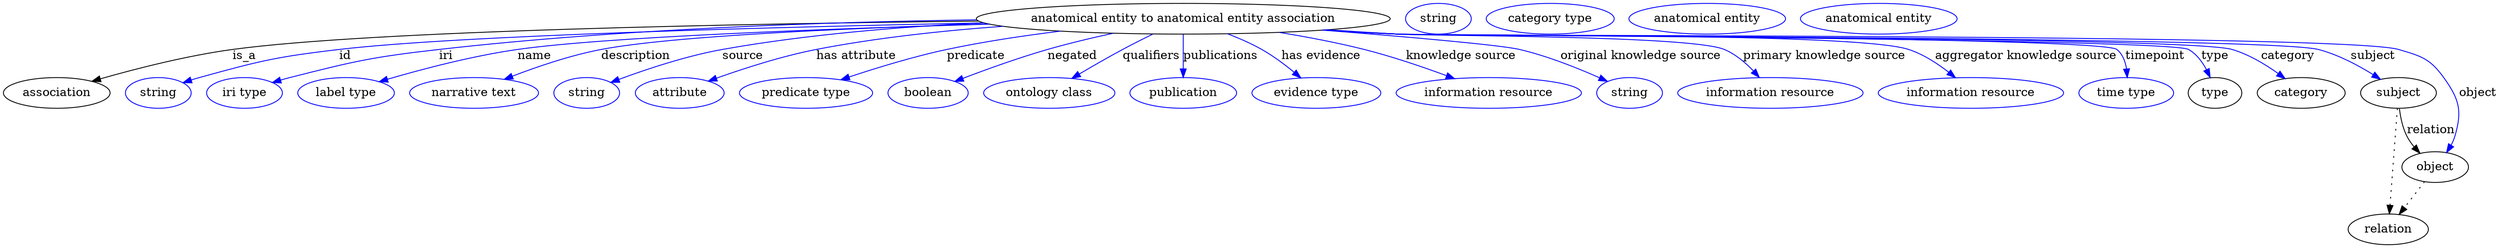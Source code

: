 digraph {
	graph [bb="0,0,2919.4,283"];
	node [label="\N"];
	"anatomical entity to anatomical entity association"	[height=0.5,
		label="anatomical entity to anatomical entity association",
		pos="1380.4,265",
		width=6.7341];
	association	[height=0.5,
		pos="62.394,178",
		width=1.7332];
	"anatomical entity to anatomical entity association" -> association	[label=is_a,
		lp="282.39,221.5",
		pos="e,103.34,191.6 1140.6,262.24 865.18,259.2 430.55,250.99 268.39,229 214.66,221.71 154.53,206.25 113.18,194.44"];
	id	[color=blue,
		height=0.5,
		label=string,
		pos="181.39,178",
		width=1.0652];
	"anatomical entity to anatomical entity association" -> id	[color=blue,
		label=id,
		lp="400.39,221.5",
		pos="e,210.37,190.01 1147.1,260.11 902.17,255.25 533.67,245.49 393.39,229 319.55,220.32 301.06,215.79 229.39,196 226.28,195.14 223.08,\
194.18 219.89,193.17",
		style=solid];
	iri	[color=blue,
		height=0.5,
		label="iri type",
		pos="282.39,178",
		width=1.2277];
	"anatomical entity to anatomical entity association" -> iri	[color=blue,
		label=iri,
		lp="518.39,221.5",
		pos="e,315.01,190.16 1138.2,263.72 963.29,261.22 721.61,253.03 510.39,229 431.75,220.05 412.11,215.46 335.39,196 331.97,195.13 328.43,\
194.16 324.9,193.14",
		style=solid];
	name	[color=blue,
		height=0.5,
		label="label type",
		pos="401.39,178",
		width=1.5707];
	"anatomical entity to anatomical entity association" -> name	[color=blue,
		label=name,
		lp="622.39,221.5",
		pos="e,440.21,191.15 1153.2,258.67 962.26,253.29 704.7,243.66 602.39,229 549.56,221.43 490.43,205.83 450.06,194.06",
		style=solid];
	description	[color=blue,
		height=0.5,
		label="narrative text",
		pos="551.39,178",
		width=2.0943];
	"anatomical entity to anatomical entity association" -> description	[color=blue,
		label=description,
		lp="739.89,221.5",
		pos="e,586.54,193.93 1151.9,258.95 988.48,254.07 783.19,244.99 699.39,229 663.73,222.19 624.9,208.83 595.96,197.64",
		style=solid];
	source	[color=blue,
		height=0.5,
		label=string,
		pos="683.39,178",
		width=1.0652];
	"anatomical entity to anatomical entity association" -> source	[color=blue,
		label=source,
		lp="865.39,221.5",
		pos="e,711.66,190.4 1146.5,260.22 1051.3,255.73 940.51,246.72 841.39,229 799.35,221.48 752.95,205.87 721.37,194.08",
		style=solid];
	"has attribute"	[color=blue,
		height=0.5,
		label=attribute,
		pos="791.39,178",
		width=1.4443];
	"anatomical entity to anatomical entity association" -> "has attribute"	[color=blue,
		label="has attribute",
		lp="998.39,221.5",
		pos="e,824.86,191.85 1169.4,256.11 1099.5,251.02 1021.7,242.68 951.39,229 910.88,221.12 866.15,206.62 834.3,195.26",
		style=solid];
	predicate	[color=blue,
		height=0.5,
		label="predicate type",
		pos="939.39,178",
		width=2.1665];
	"anatomical entity to anatomical entity association" -> predicate	[color=blue,
		label=predicate,
		lp="1137.4,221.5",
		pos="e,980,193.49 1236.2,250.49 1193.2,245.2 1146.2,238.15 1103.4,229 1064.6,220.7 1021.8,207.5 989.62,196.75",
		style=solid];
	negated	[color=blue,
		height=0.5,
		label=boolean,
		pos="1082.4,178",
		width=1.2999];
	"anatomical entity to anatomical entity association" -> negated	[color=blue,
		label=negated,
		lp="1250.4,221.5",
		pos="e,1113.5,191.48 1298.2,248.01 1273.3,242.62 1246.1,236.13 1221.4,229 1187.8,219.31 1150.6,205.77 1123.1,195.22",
		style=solid];
	qualifiers	[color=blue,
		height=0.5,
		label="ontology class",
		pos="1223.4,178",
		width=2.1304];
	"anatomical entity to anatomical entity association" -> qualifiers	[color=blue,
		label=qualifiers,
		lp="1342.9,221.5",
		pos="e,1249.9,195.02 1344.8,247.03 1333.4,241.45 1320.8,235.11 1309.4,229 1292.5,219.92 1274,209.3 1258.6,200.19",
		style=solid];
	publications	[color=blue,
		height=0.5,
		label=publication,
		pos="1380.4,178",
		width=1.7332];
	"anatomical entity to anatomical entity association" -> publications	[color=blue,
		label=publications,
		lp="1424.4,221.5",
		pos="e,1380.4,196.18 1380.4,246.8 1380.4,235.16 1380.4,219.55 1380.4,206.24",
		style=solid];
	"has evidence"	[color=blue,
		height=0.5,
		label="evidence type",
		pos="1536.4,178",
		width=2.0943];
	"anatomical entity to anatomical entity association" -> "has evidence"	[color=blue,
		label="has evidence",
		lp="1541.9,221.5",
		pos="e,1518.1,195.69 1432.2,247.38 1445.7,242.24 1459.9,236.05 1472.4,229 1485.7,221.48 1499.3,211.34 1510.5,202.15",
		style=solid];
	"knowledge source"	[color=blue,
		height=0.5,
		label="information resource",
		pos="1738.4,178",
		width=3.015];
	"anatomical entity to anatomical entity association" -> "knowledge source"	[color=blue,
		label="knowledge source",
		lp="1705.9,221.5",
		pos="e,1698.3,194.73 1492.8,249.01 1525.2,243.74 1560.4,237.06 1592.4,229 1625,220.77 1660.8,208.57 1688.8,198.28",
		style=solid];
	"original knowledge source"	[color=blue,
		height=0.5,
		label=string,
		pos="1903.4,178",
		width=1.0652];
	"anatomical entity to anatomical entity association" -> "original knowledge source"	[color=blue,
		label="original knowledge source",
		lp="1916.4,221.5",
		pos="e,1877.4,191.58 1543.7,251.66 1641.7,243.87 1751.6,234.31 1774.4,229 1807.2,221.35 1842.7,207.1 1868.2,195.76",
		style=solid];
	"primary knowledge source"	[color=blue,
		height=0.5,
		label="information resource",
		pos="2068.4,178",
		width=3.015];
	"anatomical entity to anatomical entity association" -> "primary knowledge source"	[color=blue,
		label="primary knowledge source",
		lp="2131.4,221.5",
		pos="e,2055.3,196.23 1549.8,252.1 1577.4,250.3 1605.7,248.53 1632.4,247 1674.8,244.57 1975.2,245.43 2014.4,229 2027.4,223.54 2039.2,213.48 \
2048.5,203.81",
		style=solid];
	"aggregator knowledge source"	[color=blue,
		height=0.5,
		label="information resource",
		pos="2303.4,178",
		width=3.015];
	"anatomical entity to anatomical entity association" -> "aggregator knowledge source"	[color=blue,
		label="aggregator knowledge source",
		lp="2367.9,221.5",
		pos="e,2285.2,195.89 1546.7,251.9 1575.3,250.07 1604.7,248.35 1632.4,247 1698.8,243.76 2167.2,249.61 2230.4,229 2247.4,223.45 2264.1,\
212.6 2277.1,202.42",
		style=solid];
	timepoint	[color=blue,
		height=0.5,
		label="time type",
		pos="2485.4,178",
		width=1.5346];
	"anatomical entity to anatomical entity association" -> timepoint	[color=blue,
		label=timepoint,
		lp="2519.4,221.5",
		pos="e,2486.6,196.11 1545.4,251.78 1574.4,249.94 1604.2,248.25 1632.4,247 1655.8,245.96 2456.3,243.85 2474.4,229 2481.1,223.46 2484.3,\
214.83 2485.7,206.28",
		style=solid];
	type	[height=0.5,
		pos="2589.4,178",
		width=0.86659];
	"anatomical entity to anatomical entity association" -> type	[color=blue,
		label=type,
		lp="2589.4,221.5",
		pos="e,2583.7,196.14 1545,251.75 1574.1,249.91 1604.1,248.23 1632.4,247 1658.1,245.88 2536,241.73 2558.4,229 2567.6,223.75 2574.5,214.52 \
2579.3,205.41",
		style=solid];
	category	[height=0.5,
		pos="2690.4,178",
		width=1.4263];
	"anatomical entity to anatomical entity association" -> category	[color=blue,
		label=category,
		lp="2674.9,221.5",
		pos="e,2671.5,194.75 1544.7,251.75 1573.9,249.91 1604,248.22 1632.4,247 1686.6,244.67 2557.3,244.3 2609.4,229 2628.9,223.28 2648.3,211.53 \
2663.3,200.86",
		style=solid];
	subject	[height=0.5,
		pos="2804.4,178",
		width=1.2277];
	"anatomical entity to anatomical entity association" -> subject	[color=blue,
		label=subject,
		lp="2774.4,221.5",
		pos="e,2783.2,194.05 1544.4,251.73 1573.7,249.88 1603.9,248.2 1632.4,247 1692.2,244.48 2652.4,243.98 2710.4,229 2733.3,223.1 2756.7,210.63 \
2774.5,199.63",
		style=solid];
	object	[height=0.5,
		pos="2847.4,91",
		width=1.0832];
	"anatomical entity to anatomical entity association" -> object	[color=blue,
		label=object,
		lp="2897.4,178",
		pos="e,2860.8,108.09 1544.3,251.7 1573.7,249.85 1603.9,248.18 1632.4,247 1697.5,244.31 2741.9,247.38 2804.4,229 2831,221.17 2841.2,218.5 \
2857.4,196 2875.7,170.69 2879.3,156.9 2870.4,127 2869.4,123.55 2867.9,120.13 2866.1,116.85",
		style=solid];
	association_type	[color=blue,
		height=0.5,
		label=string,
		pos="1679.4,265",
		width=1.0652];
	association_category	[color=blue,
		height=0.5,
		label="category type",
		pos="1810.4,265",
		width=2.0762];
	subject -> object	[label=relation,
		lp="2842.4,134.5",
		pos="e,2829.5,107.23 2805.5,159.55 2806.7,149.57 2809.2,137.07 2814.4,127 2816.6,122.68 2819.5,118.52 2822.7,114.66"];
	relation	[height=0.5,
		pos="2792.4,18",
		width=1.2999];
	subject -> relation	[pos="e,2793.7,36.188 2803.1,159.79 2801,132.48 2797,78.994 2794.5,46.38",
		style=dotted];
	"anatomical entity to anatomical entity association_subject"	[color=blue,
		height=0.5,
		label="anatomical entity",
		pos="1994.4,265",
		width=2.5456];
	object -> relation	[pos="e,2805.2,35.54 2834.9,73.889 2828,64.939 2819.2,53.617 2811.4,43.584",
		style=dotted];
	"anatomical entity to anatomical entity association_object"	[color=blue,
		height=0.5,
		label="anatomical entity",
		pos="2195.4,265",
		width=2.5456];
}
